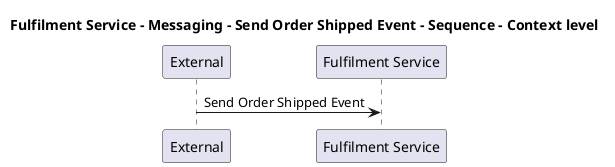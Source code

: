 @startuml

title Fulfilment Service - Messaging - Send Order Shipped Event - Sequence - Context level

participant "External" as C4InterFlow.SoftwareSystems.ExternalSystem
participant "Fulfilment Service" as ECommercePlatform.SoftwareSystems.FulfilmentService

C4InterFlow.SoftwareSystems.ExternalSystem -> ECommercePlatform.SoftwareSystems.FulfilmentService : Send Order Shipped Event


@enduml
